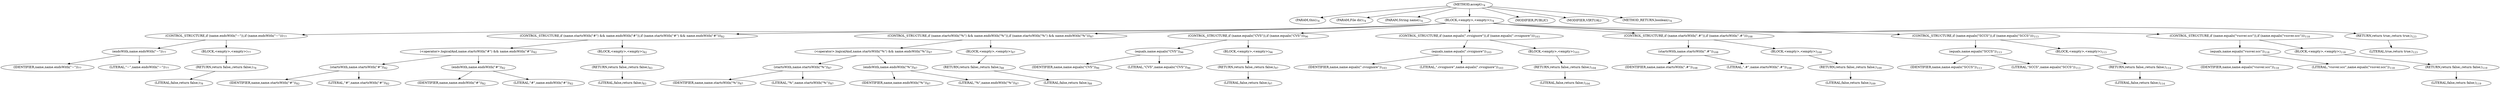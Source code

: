 digraph "accept" {  
"18" [label = <(METHOD,accept)<SUB>74</SUB>> ]
"19" [label = <(PARAM,this)<SUB>74</SUB>> ]
"20" [label = <(PARAM,File dir)<SUB>74</SUB>> ]
"21" [label = <(PARAM,String name)<SUB>74</SUB>> ]
"22" [label = <(BLOCK,&lt;empty&gt;,&lt;empty&gt;)<SUB>74</SUB>> ]
"23" [label = <(CONTROL_STRUCTURE,if (name.endsWith(&quot;~&quot;)),if (name.endsWith(&quot;~&quot;)))<SUB>77</SUB>> ]
"24" [label = <(endsWith,name.endsWith(&quot;~&quot;))<SUB>77</SUB>> ]
"25" [label = <(IDENTIFIER,name,name.endsWith(&quot;~&quot;))<SUB>77</SUB>> ]
"26" [label = <(LITERAL,&quot;~&quot;,name.endsWith(&quot;~&quot;))<SUB>77</SUB>> ]
"27" [label = <(BLOCK,&lt;empty&gt;,&lt;empty&gt;)<SUB>77</SUB>> ]
"28" [label = <(RETURN,return false;,return false;)<SUB>78</SUB>> ]
"29" [label = <(LITERAL,false,return false;)<SUB>78</SUB>> ]
"30" [label = <(CONTROL_STRUCTURE,if (name.startsWith(&quot;#&quot;) &amp;&amp; name.endsWith(&quot;#&quot;)),if (name.startsWith(&quot;#&quot;) &amp;&amp; name.endsWith(&quot;#&quot;)))<SUB>82</SUB>> ]
"31" [label = <(&lt;operator&gt;.logicalAnd,name.startsWith(&quot;#&quot;) &amp;&amp; name.endsWith(&quot;#&quot;))<SUB>82</SUB>> ]
"32" [label = <(startsWith,name.startsWith(&quot;#&quot;))<SUB>82</SUB>> ]
"33" [label = <(IDENTIFIER,name,name.startsWith(&quot;#&quot;))<SUB>82</SUB>> ]
"34" [label = <(LITERAL,&quot;#&quot;,name.startsWith(&quot;#&quot;))<SUB>82</SUB>> ]
"35" [label = <(endsWith,name.endsWith(&quot;#&quot;))<SUB>82</SUB>> ]
"36" [label = <(IDENTIFIER,name,name.endsWith(&quot;#&quot;))<SUB>82</SUB>> ]
"37" [label = <(LITERAL,&quot;#&quot;,name.endsWith(&quot;#&quot;))<SUB>82</SUB>> ]
"38" [label = <(BLOCK,&lt;empty&gt;,&lt;empty&gt;)<SUB>82</SUB>> ]
"39" [label = <(RETURN,return false;,return false;)<SUB>83</SUB>> ]
"40" [label = <(LITERAL,false,return false;)<SUB>83</SUB>> ]
"41" [label = <(CONTROL_STRUCTURE,if (name.startsWith(&quot;%&quot;) &amp;&amp; name.endsWith(&quot;%&quot;)),if (name.startsWith(&quot;%&quot;) &amp;&amp; name.endsWith(&quot;%&quot;)))<SUB>87</SUB>> ]
"42" [label = <(&lt;operator&gt;.logicalAnd,name.startsWith(&quot;%&quot;) &amp;&amp; name.endsWith(&quot;%&quot;))<SUB>87</SUB>> ]
"43" [label = <(startsWith,name.startsWith(&quot;%&quot;))<SUB>87</SUB>> ]
"44" [label = <(IDENTIFIER,name,name.startsWith(&quot;%&quot;))<SUB>87</SUB>> ]
"45" [label = <(LITERAL,&quot;%&quot;,name.startsWith(&quot;%&quot;))<SUB>87</SUB>> ]
"46" [label = <(endsWith,name.endsWith(&quot;%&quot;))<SUB>87</SUB>> ]
"47" [label = <(IDENTIFIER,name,name.endsWith(&quot;%&quot;))<SUB>87</SUB>> ]
"48" [label = <(LITERAL,&quot;%&quot;,name.endsWith(&quot;%&quot;))<SUB>87</SUB>> ]
"49" [label = <(BLOCK,&lt;empty&gt;,&lt;empty&gt;)<SUB>87</SUB>> ]
"50" [label = <(RETURN,return false;,return false;)<SUB>88</SUB>> ]
"51" [label = <(LITERAL,false,return false;)<SUB>88</SUB>> ]
"52" [label = <(CONTROL_STRUCTURE,if (name.equals(&quot;CVS&quot;)),if (name.equals(&quot;CVS&quot;)))<SUB>96</SUB>> ]
"53" [label = <(equals,name.equals(&quot;CVS&quot;))<SUB>96</SUB>> ]
"54" [label = <(IDENTIFIER,name,name.equals(&quot;CVS&quot;))<SUB>96</SUB>> ]
"55" [label = <(LITERAL,&quot;CVS&quot;,name.equals(&quot;CVS&quot;))<SUB>96</SUB>> ]
"56" [label = <(BLOCK,&lt;empty&gt;,&lt;empty&gt;)<SUB>96</SUB>> ]
"57" [label = <(RETURN,return false;,return false;)<SUB>97</SUB>> ]
"58" [label = <(LITERAL,false,return false;)<SUB>97</SUB>> ]
"59" [label = <(CONTROL_STRUCTURE,if (name.equals(&quot;.cvsignore&quot;)),if (name.equals(&quot;.cvsignore&quot;)))<SUB>103</SUB>> ]
"60" [label = <(equals,name.equals(&quot;.cvsignore&quot;))<SUB>103</SUB>> ]
"61" [label = <(IDENTIFIER,name,name.equals(&quot;.cvsignore&quot;))<SUB>103</SUB>> ]
"62" [label = <(LITERAL,&quot;.cvsignore&quot;,name.equals(&quot;.cvsignore&quot;))<SUB>103</SUB>> ]
"63" [label = <(BLOCK,&lt;empty&gt;,&lt;empty&gt;)<SUB>103</SUB>> ]
"64" [label = <(RETURN,return false;,return false;)<SUB>104</SUB>> ]
"65" [label = <(LITERAL,false,return false;)<SUB>104</SUB>> ]
"66" [label = <(CONTROL_STRUCTURE,if (name.startsWith(&quot;.#&quot;)),if (name.startsWith(&quot;.#&quot;)))<SUB>108</SUB>> ]
"67" [label = <(startsWith,name.startsWith(&quot;.#&quot;))<SUB>108</SUB>> ]
"68" [label = <(IDENTIFIER,name,name.startsWith(&quot;.#&quot;))<SUB>108</SUB>> ]
"69" [label = <(LITERAL,&quot;.#&quot;,name.startsWith(&quot;.#&quot;))<SUB>108</SUB>> ]
"70" [label = <(BLOCK,&lt;empty&gt;,&lt;empty&gt;)<SUB>108</SUB>> ]
"71" [label = <(RETURN,return false;,return false;)<SUB>109</SUB>> ]
"72" [label = <(LITERAL,false,return false;)<SUB>109</SUB>> ]
"73" [label = <(CONTROL_STRUCTURE,if (name.equals(&quot;SCCS&quot;)),if (name.equals(&quot;SCCS&quot;)))<SUB>113</SUB>> ]
"74" [label = <(equals,name.equals(&quot;SCCS&quot;))<SUB>113</SUB>> ]
"75" [label = <(IDENTIFIER,name,name.equals(&quot;SCCS&quot;))<SUB>113</SUB>> ]
"76" [label = <(LITERAL,&quot;SCCS&quot;,name.equals(&quot;SCCS&quot;))<SUB>113</SUB>> ]
"77" [label = <(BLOCK,&lt;empty&gt;,&lt;empty&gt;)<SUB>113</SUB>> ]
"78" [label = <(RETURN,return false;,return false;)<SUB>114</SUB>> ]
"79" [label = <(LITERAL,false,return false;)<SUB>114</SUB>> ]
"80" [label = <(CONTROL_STRUCTURE,if (name.equals(&quot;vssver.scc&quot;)),if (name.equals(&quot;vssver.scc&quot;)))<SUB>118</SUB>> ]
"81" [label = <(equals,name.equals(&quot;vssver.scc&quot;))<SUB>118</SUB>> ]
"82" [label = <(IDENTIFIER,name,name.equals(&quot;vssver.scc&quot;))<SUB>118</SUB>> ]
"83" [label = <(LITERAL,&quot;vssver.scc&quot;,name.equals(&quot;vssver.scc&quot;))<SUB>118</SUB>> ]
"84" [label = <(BLOCK,&lt;empty&gt;,&lt;empty&gt;)<SUB>118</SUB>> ]
"85" [label = <(RETURN,return false;,return false;)<SUB>119</SUB>> ]
"86" [label = <(LITERAL,false,return false;)<SUB>119</SUB>> ]
"87" [label = <(RETURN,return true;,return true;)<SUB>123</SUB>> ]
"88" [label = <(LITERAL,true,return true;)<SUB>123</SUB>> ]
"89" [label = <(MODIFIER,PUBLIC)> ]
"90" [label = <(MODIFIER,VIRTUAL)> ]
"91" [label = <(METHOD_RETURN,boolean)<SUB>74</SUB>> ]
  "18" -> "19" 
  "18" -> "20" 
  "18" -> "21" 
  "18" -> "22" 
  "18" -> "89" 
  "18" -> "90" 
  "18" -> "91" 
  "22" -> "23" 
  "22" -> "30" 
  "22" -> "41" 
  "22" -> "52" 
  "22" -> "59" 
  "22" -> "66" 
  "22" -> "73" 
  "22" -> "80" 
  "22" -> "87" 
  "23" -> "24" 
  "23" -> "27" 
  "24" -> "25" 
  "24" -> "26" 
  "27" -> "28" 
  "28" -> "29" 
  "30" -> "31" 
  "30" -> "38" 
  "31" -> "32" 
  "31" -> "35" 
  "32" -> "33" 
  "32" -> "34" 
  "35" -> "36" 
  "35" -> "37" 
  "38" -> "39" 
  "39" -> "40" 
  "41" -> "42" 
  "41" -> "49" 
  "42" -> "43" 
  "42" -> "46" 
  "43" -> "44" 
  "43" -> "45" 
  "46" -> "47" 
  "46" -> "48" 
  "49" -> "50" 
  "50" -> "51" 
  "52" -> "53" 
  "52" -> "56" 
  "53" -> "54" 
  "53" -> "55" 
  "56" -> "57" 
  "57" -> "58" 
  "59" -> "60" 
  "59" -> "63" 
  "60" -> "61" 
  "60" -> "62" 
  "63" -> "64" 
  "64" -> "65" 
  "66" -> "67" 
  "66" -> "70" 
  "67" -> "68" 
  "67" -> "69" 
  "70" -> "71" 
  "71" -> "72" 
  "73" -> "74" 
  "73" -> "77" 
  "74" -> "75" 
  "74" -> "76" 
  "77" -> "78" 
  "78" -> "79" 
  "80" -> "81" 
  "80" -> "84" 
  "81" -> "82" 
  "81" -> "83" 
  "84" -> "85" 
  "85" -> "86" 
  "87" -> "88" 
}
